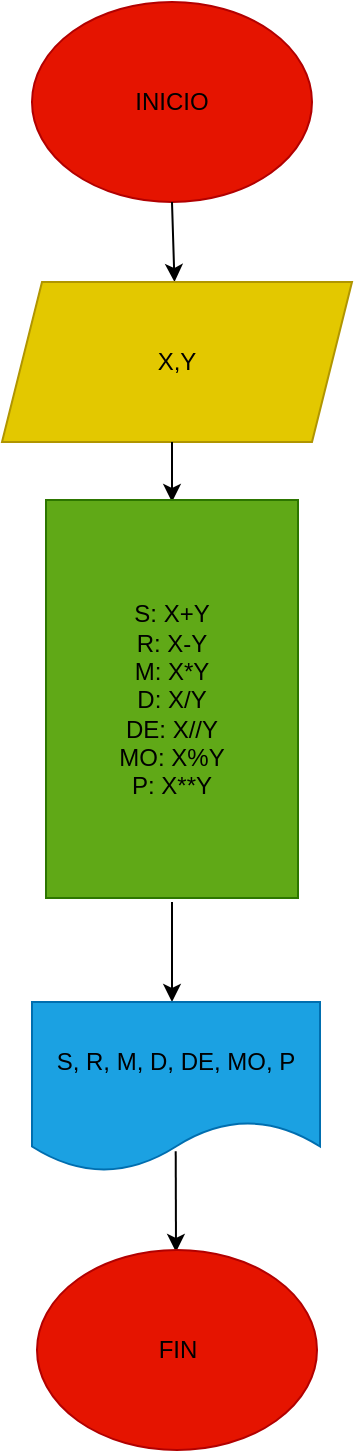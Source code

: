 <mxfile>
    <diagram id="Rh6tXP6l3ktTMYhzSfgu" name="Página-1">
        <mxGraphModel dx="872" dy="537" grid="0" gridSize="10" guides="1" tooltips="1" connect="1" arrows="1" fold="1" page="1" pageScale="1" pageWidth="3300" pageHeight="4681" math="0" shadow="0">
            <root>
                <mxCell id="0"/>
                <mxCell id="1" parent="0"/>
                <mxCell id="2" value="&lt;font color=&quot;#000000&quot;&gt;INICIO&lt;/font&gt;" style="ellipse;whiteSpace=wrap;html=1;fillColor=#e51400;fontColor=#ffffff;strokeColor=#B20000;" vertex="1" parent="1">
                    <mxGeometry x="290" y="20" width="140" height="100" as="geometry"/>
                </mxCell>
                <mxCell id="3" value="" style="endArrow=classic;html=1;exitX=0.5;exitY=1;exitDx=0;exitDy=0;" edge="1" parent="1" source="2" target="4">
                    <mxGeometry width="50" height="50" relative="1" as="geometry">
                        <mxPoint x="420" y="300" as="sourcePoint"/>
                        <mxPoint x="360" y="160" as="targetPoint"/>
                    </mxGeometry>
                </mxCell>
                <mxCell id="4" value="&lt;font color=&quot;#000000&quot;&gt;X,Y&lt;/font&gt;" style="shape=parallelogram;perimeter=parallelogramPerimeter;whiteSpace=wrap;html=1;fixedSize=1;fillColor=#e3c800;fontColor=#000000;strokeColor=#B09500;" vertex="1" parent="1">
                    <mxGeometry x="275" y="160" width="175" height="80" as="geometry"/>
                </mxCell>
                <mxCell id="5" value="" style="endArrow=classic;html=1;" edge="1" parent="1">
                    <mxGeometry width="50" height="50" relative="1" as="geometry">
                        <mxPoint x="360" y="240" as="sourcePoint"/>
                        <mxPoint x="360" y="270" as="targetPoint"/>
                    </mxGeometry>
                </mxCell>
                <mxCell id="8" value="" style="endArrow=classic;html=1;exitX=0.5;exitY=1;exitDx=0;exitDy=0;" edge="1" parent="1">
                    <mxGeometry width="50" height="50" relative="1" as="geometry">
                        <mxPoint x="360" y="470" as="sourcePoint"/>
                        <mxPoint x="360" y="520" as="targetPoint"/>
                    </mxGeometry>
                </mxCell>
                <mxCell id="10" value="&lt;font color=&quot;#000000&quot;&gt;S: X+Y&lt;br&gt;R: X-Y&lt;br&gt;M: X*Y&lt;br&gt;D: X/Y&lt;br&gt;DE: X//Y&lt;br&gt;MO: X%Y&lt;br&gt;P: X**Y&lt;/font&gt;" style="rounded=0;whiteSpace=wrap;html=1;labelBackgroundColor=none;fontColor=#ffffff;fillColor=#60a917;strokeColor=#2D7600;" vertex="1" parent="1">
                    <mxGeometry x="297" y="269" width="126" height="199" as="geometry"/>
                </mxCell>
                <mxCell id="11" value="&lt;font color=&quot;#000000&quot;&gt;S, R, M, D, DE, MO, P&lt;/font&gt;" style="shape=document;whiteSpace=wrap;html=1;boundedLbl=1;labelBackgroundColor=none;fontColor=#ffffff;fillColor=#1ba1e2;strokeColor=#006EAF;" vertex="1" parent="1">
                    <mxGeometry x="290" y="520" width="144" height="85" as="geometry"/>
                </mxCell>
                <mxCell id="12" value="" style="endArrow=classic;html=1;fontColor=#000000;exitX=0.499;exitY=0.878;exitDx=0;exitDy=0;exitPerimeter=0;" edge="1" parent="1" source="11">
                    <mxGeometry width="50" height="50" relative="1" as="geometry">
                        <mxPoint x="420" y="623" as="sourcePoint"/>
                        <mxPoint x="362" y="645" as="targetPoint"/>
                    </mxGeometry>
                </mxCell>
                <mxCell id="13" value="&lt;font color=&quot;#000000&quot;&gt;FIN&lt;/font&gt;" style="ellipse;whiteSpace=wrap;html=1;labelBackgroundColor=none;fontColor=#ffffff;fillColor=#e51400;strokeColor=#B20000;" vertex="1" parent="1">
                    <mxGeometry x="292.5" y="644" width="140" height="100" as="geometry"/>
                </mxCell>
            </root>
        </mxGraphModel>
    </diagram>
</mxfile>